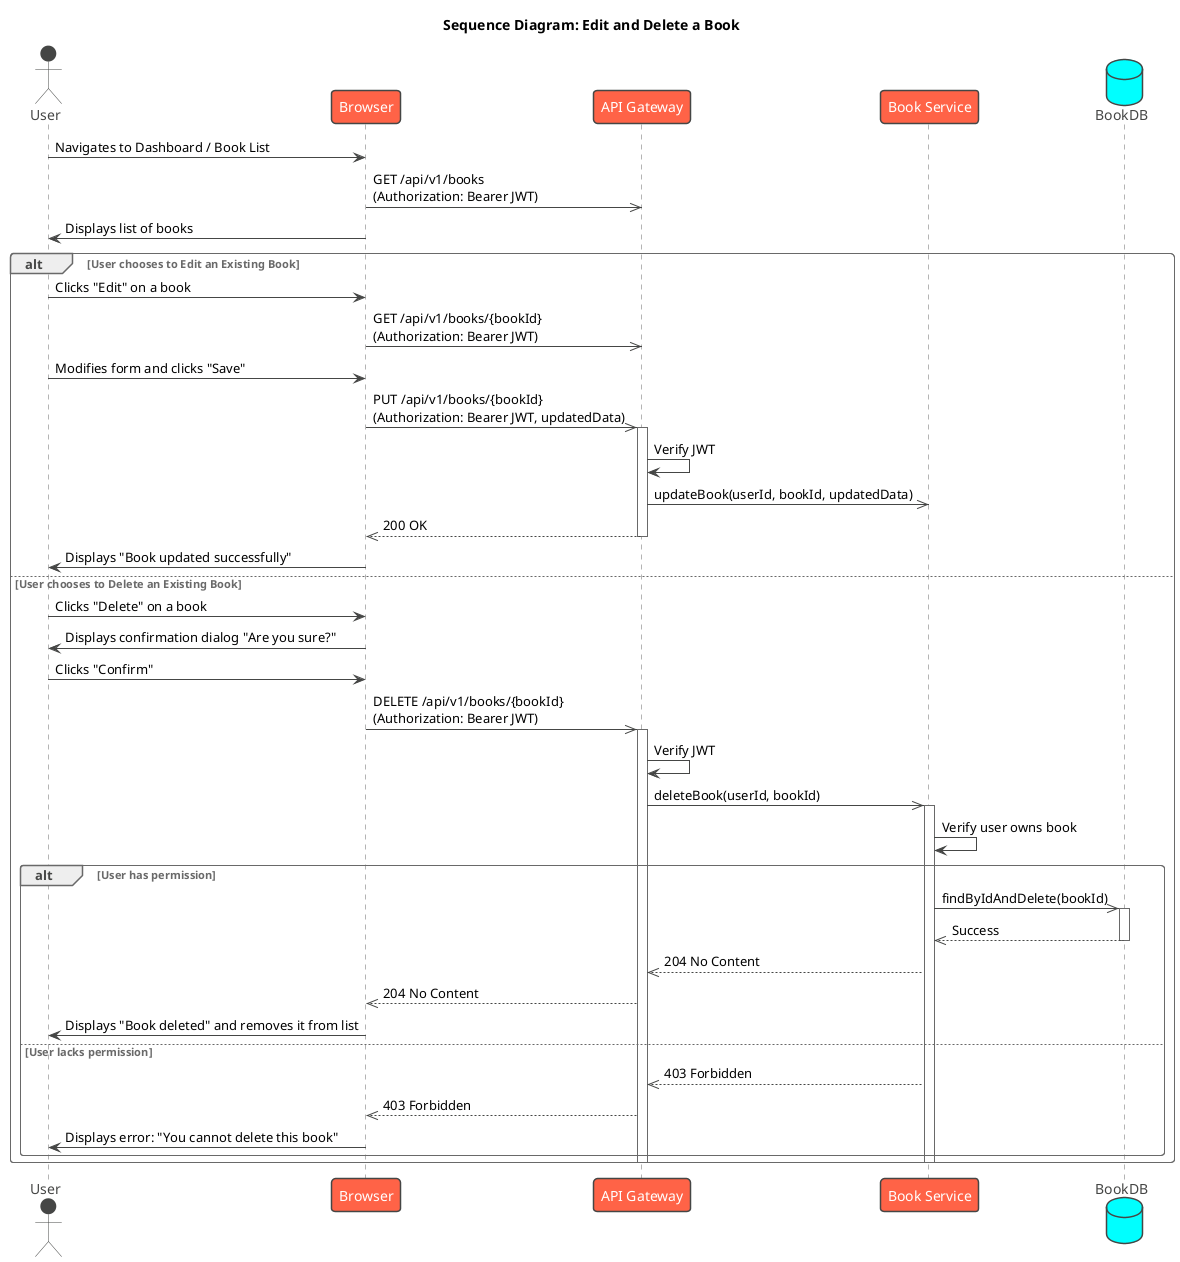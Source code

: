 @startuml
!theme vibrant

title Sequence Diagram: Edit and Delete a Book

actor "User"
participant "Browser"
participant "API Gateway" as Gateway
participant "Book Service" as BookService
database "BookDB"

User -> Browser : Navigates to Dashboard / Book List
Browser ->> Gateway : GET /api/v1/books\n(Authorization: Bearer JWT)
' ... book list is fetched from the server and displayed ...
Browser -> User : Displays list of books

alt User chooses to Edit an Existing Book

    User -> Browser : Clicks "Edit" on a book
    Browser ->> Gateway : GET /api/v1/books/{bookId}\n(Authorization: Bearer JWT)
    ' ... data fetching happens, then form is displayed ...
    User -> Browser : Modifies form and clicks "Save"
    Browser ->> Gateway : PUT /api/v1/books/{bookId}\n(Authorization: Bearer JWT, updatedData)
    activate Gateway
    Gateway -> Gateway : Verify JWT
    Gateway ->> BookService : updateBook(userId, bookId, updatedData)
    ' ... similar validation and DB update flow as creation ...
    Gateway -->> Browser : 200 OK
    deactivate Gateway
    Browser -> User : Displays "Book updated successfully"

else User chooses to Delete an Existing Book

    User -> Browser : Clicks "Delete" on a book
    Browser -> User : Displays confirmation dialog "Are you sure?"
    User -> Browser : Clicks "Confirm"
    Browser ->> Gateway : DELETE /api/v1/books/{bookId}\n(Authorization: Bearer JWT)
    activate Gateway
    Gateway -> Gateway : Verify JWT
    Gateway ->> BookService : deleteBook(userId, bookId)
    activate BookService

    BookService -> BookService : Verify user owns book
    alt User has permission
        BookService ->> BookDB : findByIdAndDelete(bookId)
        activate BookDB
        BookDB -->> BookService : Success
        deactivate BookDB
        BookService -->> Gateway : 204 No Content
        Gateway -->> Browser : 204 No Content
        Browser -> User : Displays "Book deleted" and removes it from list
    else User lacks permission
        BookService -->> Gateway : 403 Forbidden
        Gateway -->> Browser : 403 Forbidden
        Browser -> User : Displays error: "You cannot delete this book"
    end
    deactivate BookService
    deactivate Gateway

end

@enduml
